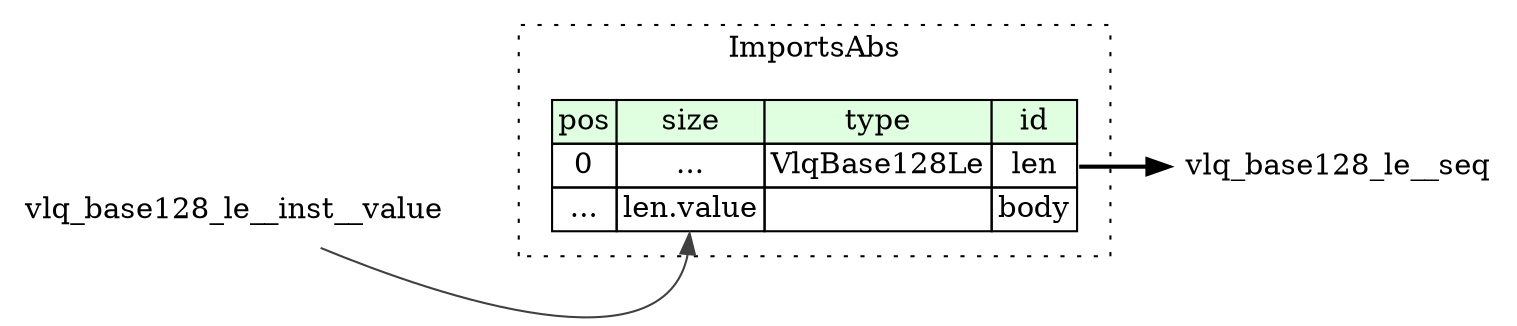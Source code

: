 digraph {
	rankdir=LR;
	node [shape=plaintext];
	subgraph cluster__imports_abs {
		label="ImportsAbs";
		graph[style=dotted];

		imports_abs__seq [label=<<TABLE BORDER="0" CELLBORDER="1" CELLSPACING="0">
			<TR><TD BGCOLOR="#E0FFE0">pos</TD><TD BGCOLOR="#E0FFE0">size</TD><TD BGCOLOR="#E0FFE0">type</TD><TD BGCOLOR="#E0FFE0">id</TD></TR>
			<TR><TD PORT="len_pos">0</TD><TD PORT="len_size">...</TD><TD>VlqBase128Le</TD><TD PORT="len_type">len</TD></TR>
			<TR><TD PORT="body_pos">...</TD><TD PORT="body_size">len.value</TD><TD></TD><TD PORT="body_type">body</TD></TR>
		</TABLE>>];
	}
	imports_abs__seq:len_type -> vlq_base128_le__seq [style=bold];
	vlq_base128_le__inst__value:value_type -> imports_abs__seq:body_size [color="#404040"];
}
